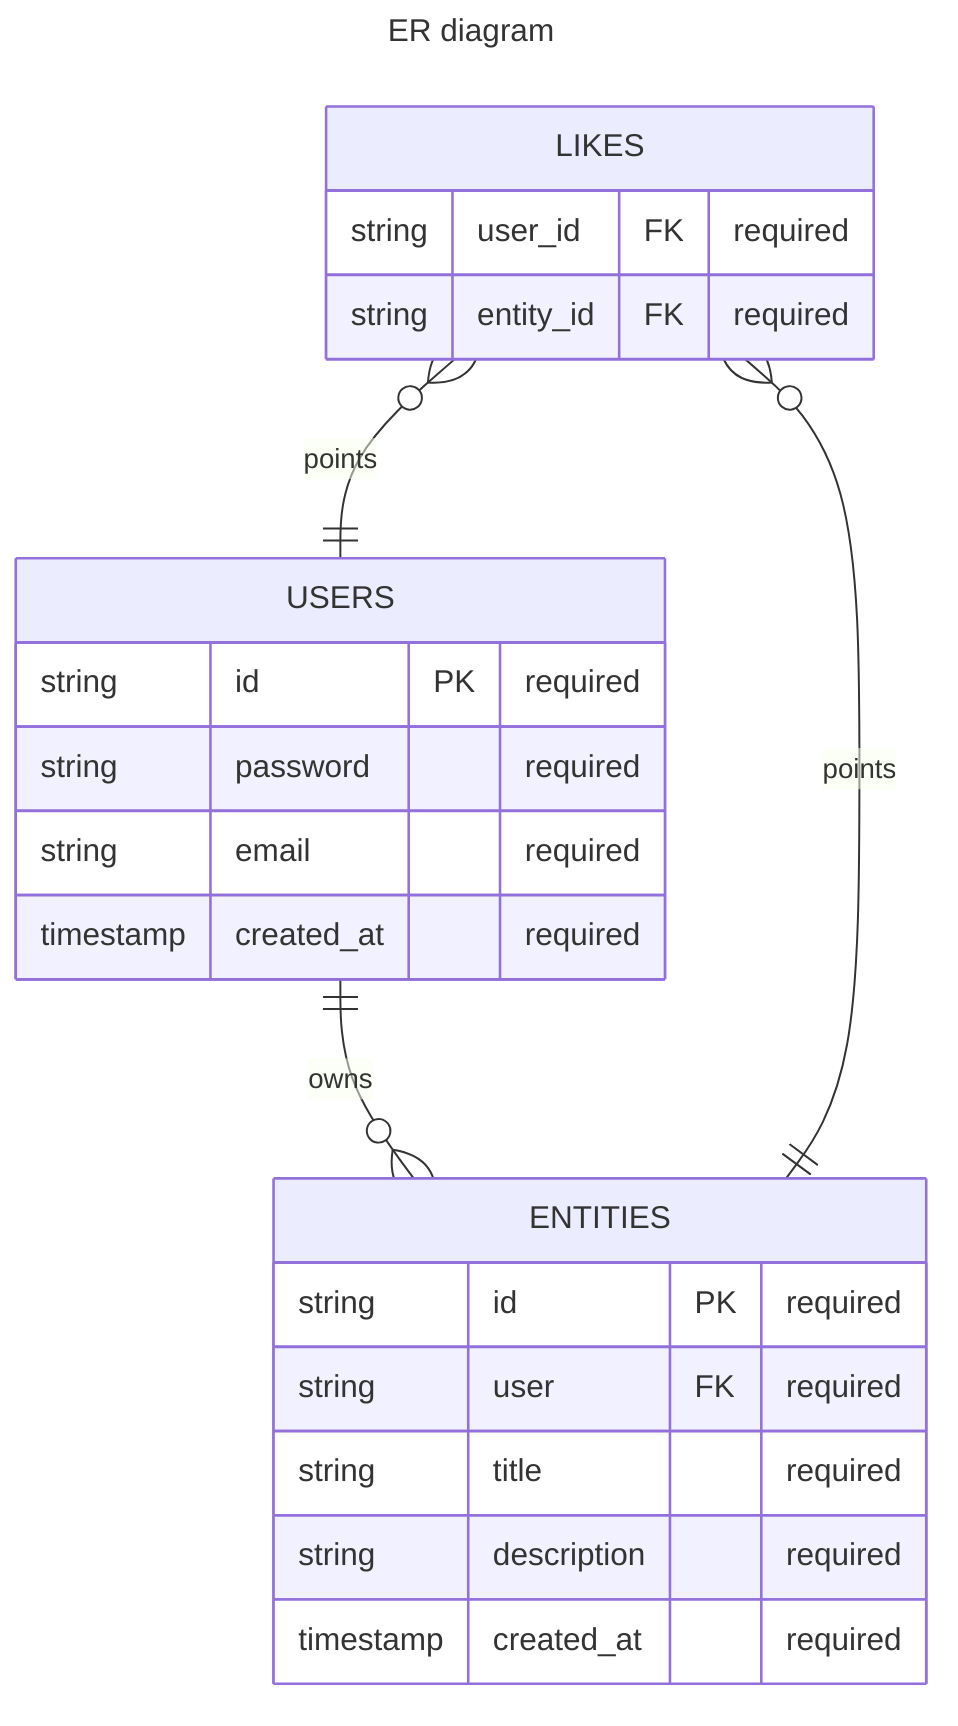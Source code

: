 ---
title: ER diagram
---
erDiagram
    ENTITIES {
        string id PK "required"
        string user FK "required"
        string title "required"
        string description "required"
        timestamp created_at "required"
    }
    USERS ||--o{ ENTITIES : owns
    USERS {
        string id PK "required"
        string password "required"
        string email "required"
        timestamp created_at "required"
    }
    LIKES o{--|| ENTITIES : points 
    LIKES o{--|| USERS : points
    LIKES {
        string user_id FK "required"
        string entity_id FK "required"
    }